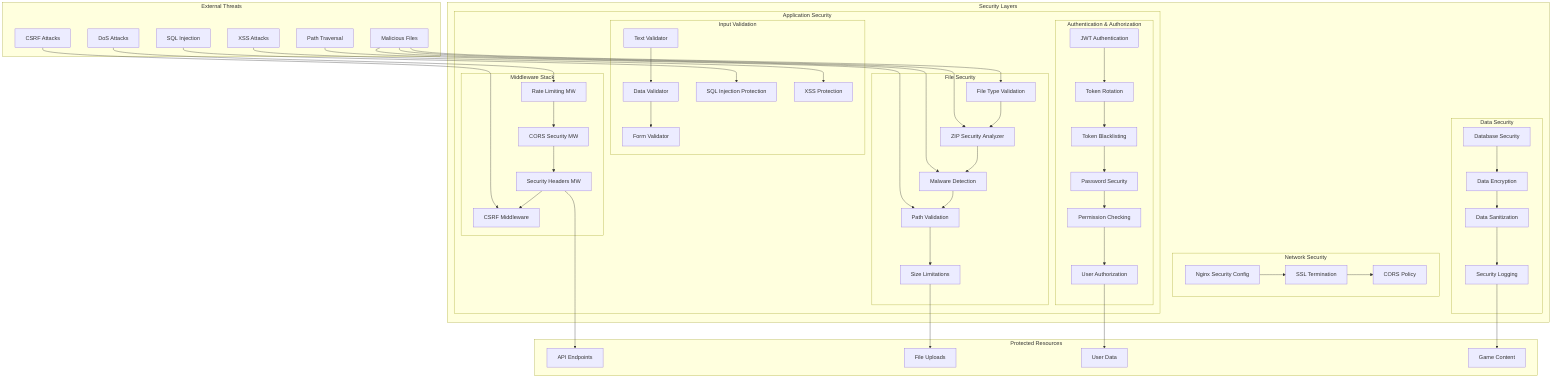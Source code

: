 graph TB
    subgraph "External Threats"
        XSS[XSS Attacks]
        SQL[SQL Injection]
        CSRF[CSRF Attacks]
        DOS[DoS Attacks]
        FileAttack[Malicious Files]
        PathTraversal[Path Traversal]
    end
    
    subgraph "Security Layers"
        subgraph "Network Security"
            Nginx_Sec[Nginx Security Config]
            SSL_Term[SSL Termination]
            CORS_Policy[CORS Policy]
        end
        
        subgraph "Application Security"
            subgraph "Middleware Stack"
                RateLimit[Rate Limiting MW]
                CORSSec[CORS Security MW]
                SecHeaders[Security Headers MW]
                CSRFMid[CSRF Middleware]
            end
            
            subgraph "Input Validation"
                TextValid[Text Validator]
                DataValid[Data Validator]
                FormValid[Form Validator]
                SQLProtect[SQL Injection Protection]
                XSSProtect[XSS Protection]
            end
            
            subgraph "File Security"
                FileType[File Type Validation]
                ZipAnalyzer[ZIP Security Analyzer]
                MalwareDetect[Malware Detection]
                PathValid[Path Validation]
                SizeLimit[Size Limitations]
            end
            
            subgraph "Authentication & Authorization"
                JWTAuth[JWT Authentication]
                TokenRotation[Token Rotation]
                TokenBlacklist[Token Blacklisting]
                PasswordSecurity[Password Security]
                PermCheck[Permission Checking]
                UserAuth[User Authorization]
            end
        end
        
        subgraph "Data Security"
            DBSec[Database Security]
            Encryption[Data Encryption]
            Sanitization[Data Sanitization]
            Logging[Security Logging]
        end
    end
    
    subgraph "Protected Resources"
        API_Endpoints[API Endpoints]
        FileUploads[File Uploads]
        UserData[User Data]
        GameContent[Game Content]
    end
    
    %% Threat Flow
    XSS --> XSSProtect
    SQL --> SQLProtect
    CSRF --> CSRFMid
    DOS --> RateLimit
    FileAttack --> FileType
    FileAttack --> ZipAnalyzer
    FileAttack --> MalwareDetect
    PathTraversal --> PathValid
    
    %% Protection Flow
    Nginx_Sec --> SSL_Term
    SSL_Term --> CORS_Policy
    
    RateLimit --> CORSSec
    CORSSec --> SecHeaders
    SecHeaders --> CSRFMid
    
    TextValid --> DataValid
    DataValid --> FormValid
    
    FileType --> ZipAnalyzer
    ZipAnalyzer --> MalwareDetect
    MalwareDetect --> PathValid
    PathValid --> SizeLimit
    
    JWTAuth --> TokenRotation
    TokenRotation --> TokenBlacklist
    TokenBlacklist --> PasswordSecurity
    PasswordSecurity --> PermCheck
    PermCheck --> UserAuth
    
    DBSec --> Encryption
    Encryption --> Sanitization
    Sanitization --> Logging
    
    %% Final Protection
    SecHeaders --> API_Endpoints
    SizeLimit --> FileUploads
    UserAuth --> UserData
    Logging --> GameContent